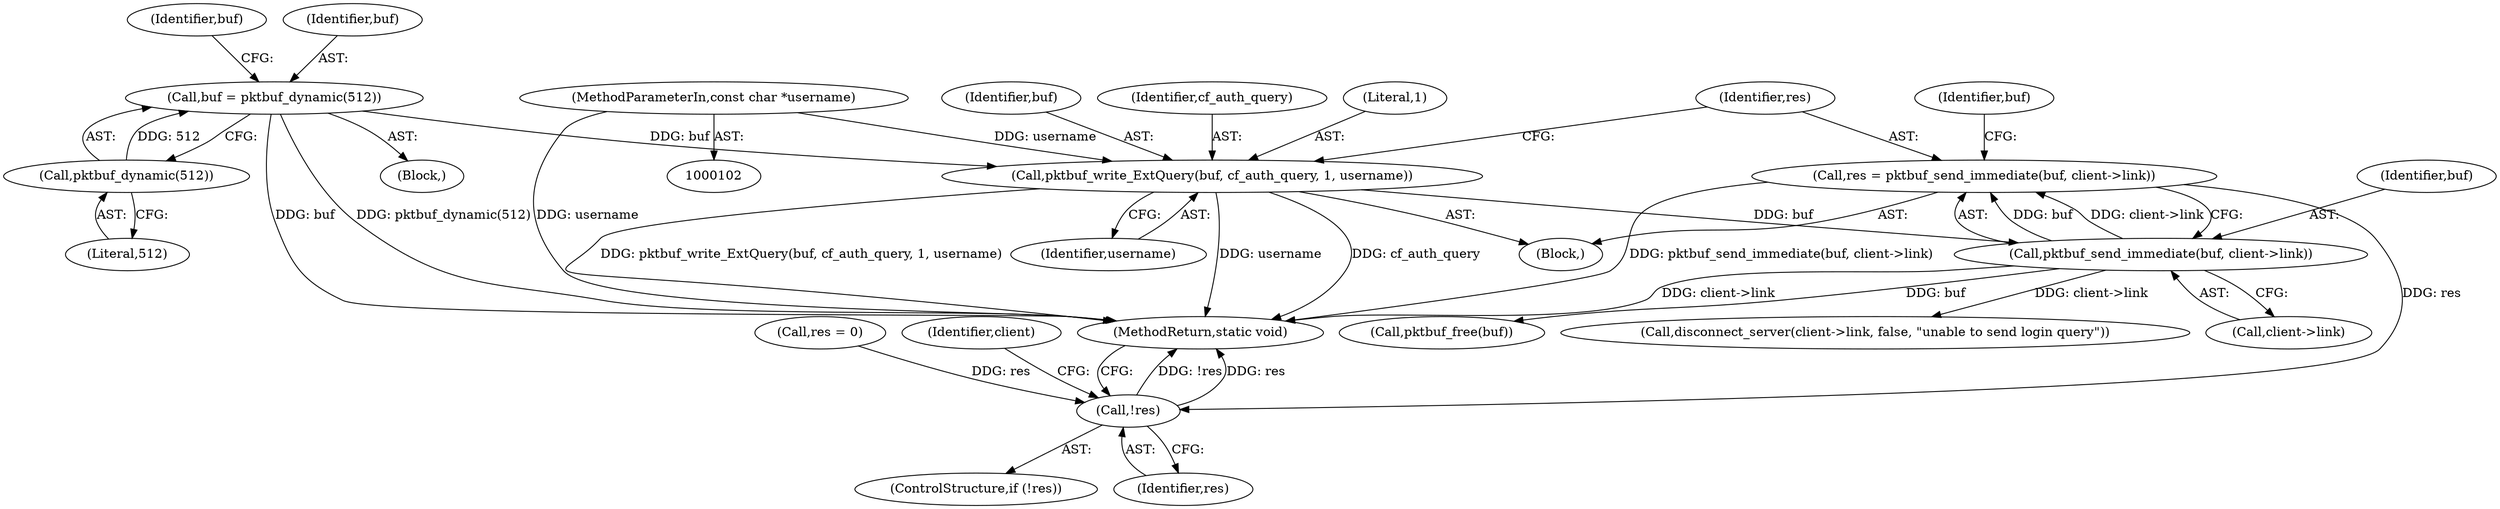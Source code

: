 digraph "0_pgbouncer_7ca3e5279d05fceb1e8a043c6f5b6f58dea3ed38@API" {
"1000184" [label="(Call,res = pktbuf_send_immediate(buf, client->link))"];
"1000186" [label="(Call,pktbuf_send_immediate(buf, client->link))"];
"1000179" [label="(Call,pktbuf_write_ExtQuery(buf, cf_auth_query, 1, username))"];
"1000172" [label="(Call,buf = pktbuf_dynamic(512))"];
"1000174" [label="(Call,pktbuf_dynamic(512))"];
"1000104" [label="(MethodParameterIn,const char *username)"];
"1000194" [label="(Call,!res)"];
"1000193" [label="(ControlStructure,if (!res))"];
"1000195" [label="(Identifier,res)"];
"1000104" [label="(MethodParameterIn,const char *username)"];
"1000185" [label="(Identifier,res)"];
"1000187" [label="(Identifier,buf)"];
"1000179" [label="(Call,pktbuf_write_ExtQuery(buf, cf_auth_query, 1, username))"];
"1000172" [label="(Call,buf = pktbuf_dynamic(512))"];
"1000183" [label="(Identifier,username)"];
"1000178" [label="(Block,)"];
"1000177" [label="(Identifier,buf)"];
"1000105" [label="(Block,)"];
"1000180" [label="(Identifier,buf)"];
"1000196" [label="(Call,disconnect_server(client->link, false, \"unable to send login query\"))"];
"1000202" [label="(MethodReturn,static void)"];
"1000169" [label="(Call,res = 0)"];
"1000194" [label="(Call,!res)"];
"1000175" [label="(Literal,512)"];
"1000198" [label="(Identifier,client)"];
"1000174" [label="(Call,pktbuf_dynamic(512))"];
"1000188" [label="(Call,client->link)"];
"1000181" [label="(Identifier,cf_auth_query)"];
"1000184" [label="(Call,res = pktbuf_send_immediate(buf, client->link))"];
"1000182" [label="(Literal,1)"];
"1000191" [label="(Call,pktbuf_free(buf))"];
"1000186" [label="(Call,pktbuf_send_immediate(buf, client->link))"];
"1000173" [label="(Identifier,buf)"];
"1000192" [label="(Identifier,buf)"];
"1000184" -> "1000178"  [label="AST: "];
"1000184" -> "1000186"  [label="CFG: "];
"1000185" -> "1000184"  [label="AST: "];
"1000186" -> "1000184"  [label="AST: "];
"1000192" -> "1000184"  [label="CFG: "];
"1000184" -> "1000202"  [label="DDG: pktbuf_send_immediate(buf, client->link)"];
"1000186" -> "1000184"  [label="DDG: buf"];
"1000186" -> "1000184"  [label="DDG: client->link"];
"1000184" -> "1000194"  [label="DDG: res"];
"1000186" -> "1000188"  [label="CFG: "];
"1000187" -> "1000186"  [label="AST: "];
"1000188" -> "1000186"  [label="AST: "];
"1000186" -> "1000202"  [label="DDG: client->link"];
"1000179" -> "1000186"  [label="DDG: buf"];
"1000186" -> "1000191"  [label="DDG: buf"];
"1000186" -> "1000196"  [label="DDG: client->link"];
"1000179" -> "1000178"  [label="AST: "];
"1000179" -> "1000183"  [label="CFG: "];
"1000180" -> "1000179"  [label="AST: "];
"1000181" -> "1000179"  [label="AST: "];
"1000182" -> "1000179"  [label="AST: "];
"1000183" -> "1000179"  [label="AST: "];
"1000185" -> "1000179"  [label="CFG: "];
"1000179" -> "1000202"  [label="DDG: cf_auth_query"];
"1000179" -> "1000202"  [label="DDG: pktbuf_write_ExtQuery(buf, cf_auth_query, 1, username)"];
"1000179" -> "1000202"  [label="DDG: username"];
"1000172" -> "1000179"  [label="DDG: buf"];
"1000104" -> "1000179"  [label="DDG: username"];
"1000172" -> "1000105"  [label="AST: "];
"1000172" -> "1000174"  [label="CFG: "];
"1000173" -> "1000172"  [label="AST: "];
"1000174" -> "1000172"  [label="AST: "];
"1000177" -> "1000172"  [label="CFG: "];
"1000172" -> "1000202"  [label="DDG: buf"];
"1000172" -> "1000202"  [label="DDG: pktbuf_dynamic(512)"];
"1000174" -> "1000172"  [label="DDG: 512"];
"1000174" -> "1000175"  [label="CFG: "];
"1000175" -> "1000174"  [label="AST: "];
"1000104" -> "1000102"  [label="AST: "];
"1000104" -> "1000202"  [label="DDG: username"];
"1000194" -> "1000193"  [label="AST: "];
"1000194" -> "1000195"  [label="CFG: "];
"1000195" -> "1000194"  [label="AST: "];
"1000198" -> "1000194"  [label="CFG: "];
"1000202" -> "1000194"  [label="CFG: "];
"1000194" -> "1000202"  [label="DDG: !res"];
"1000194" -> "1000202"  [label="DDG: res"];
"1000169" -> "1000194"  [label="DDG: res"];
}
